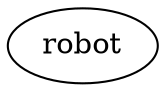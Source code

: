 digraph make_robot {
  subgraph L {
    robot [require_label="robot"];
  }

  subgraph R {
        

  }
}
